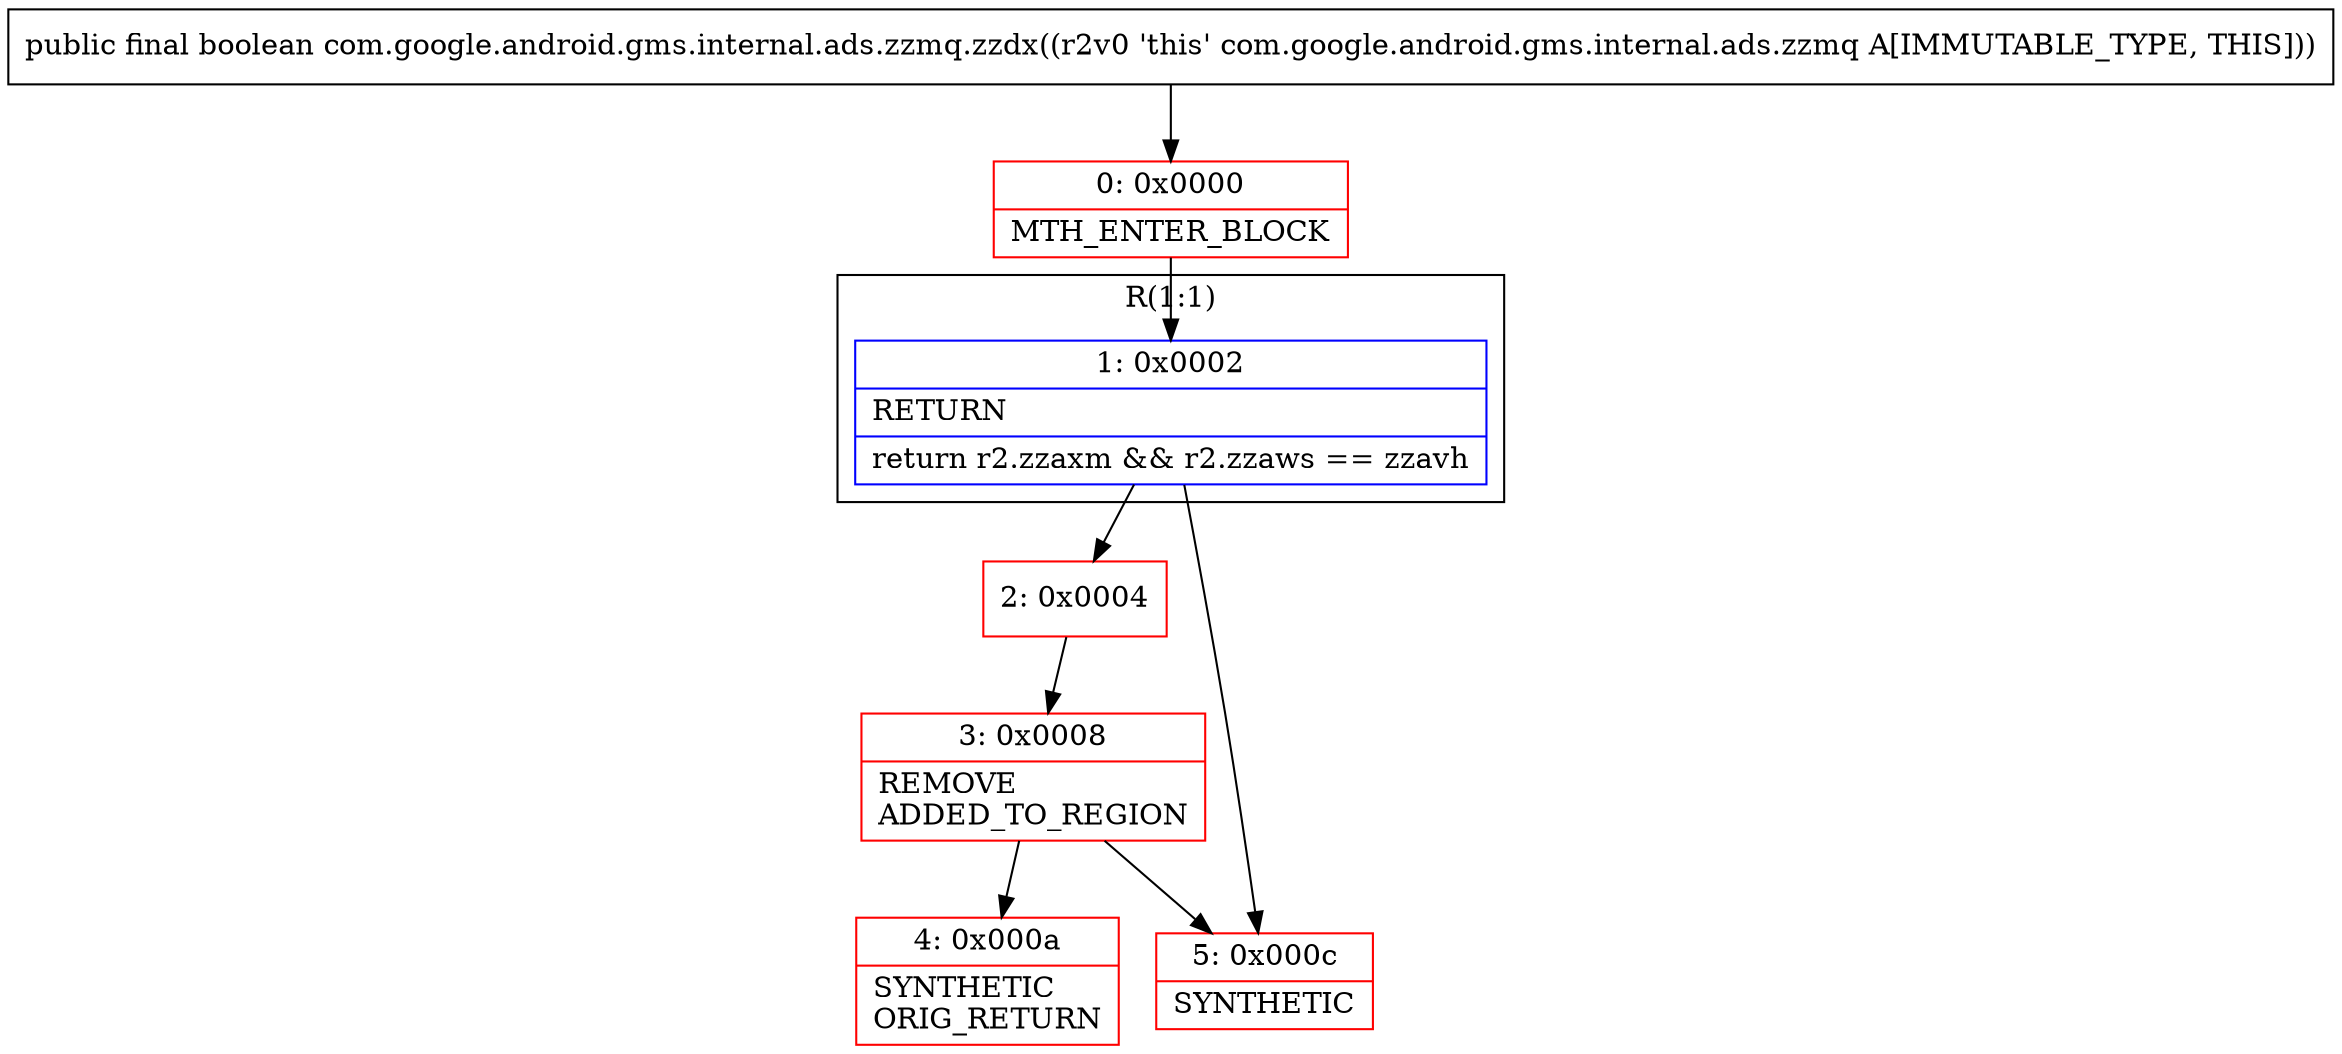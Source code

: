 digraph "CFG forcom.google.android.gms.internal.ads.zzmq.zzdx()Z" {
subgraph cluster_Region_1941775997 {
label = "R(1:1)";
node [shape=record,color=blue];
Node_1 [shape=record,label="{1\:\ 0x0002|RETURN\l|return r2.zzaxm && r2.zzaws == zzavh\l}"];
}
Node_0 [shape=record,color=red,label="{0\:\ 0x0000|MTH_ENTER_BLOCK\l}"];
Node_2 [shape=record,color=red,label="{2\:\ 0x0004}"];
Node_3 [shape=record,color=red,label="{3\:\ 0x0008|REMOVE\lADDED_TO_REGION\l}"];
Node_4 [shape=record,color=red,label="{4\:\ 0x000a|SYNTHETIC\lORIG_RETURN\l}"];
Node_5 [shape=record,color=red,label="{5\:\ 0x000c|SYNTHETIC\l}"];
MethodNode[shape=record,label="{public final boolean com.google.android.gms.internal.ads.zzmq.zzdx((r2v0 'this' com.google.android.gms.internal.ads.zzmq A[IMMUTABLE_TYPE, THIS])) }"];
MethodNode -> Node_0;
Node_1 -> Node_2;
Node_1 -> Node_5;
Node_0 -> Node_1;
Node_2 -> Node_3;
Node_3 -> Node_4;
Node_3 -> Node_5;
}

